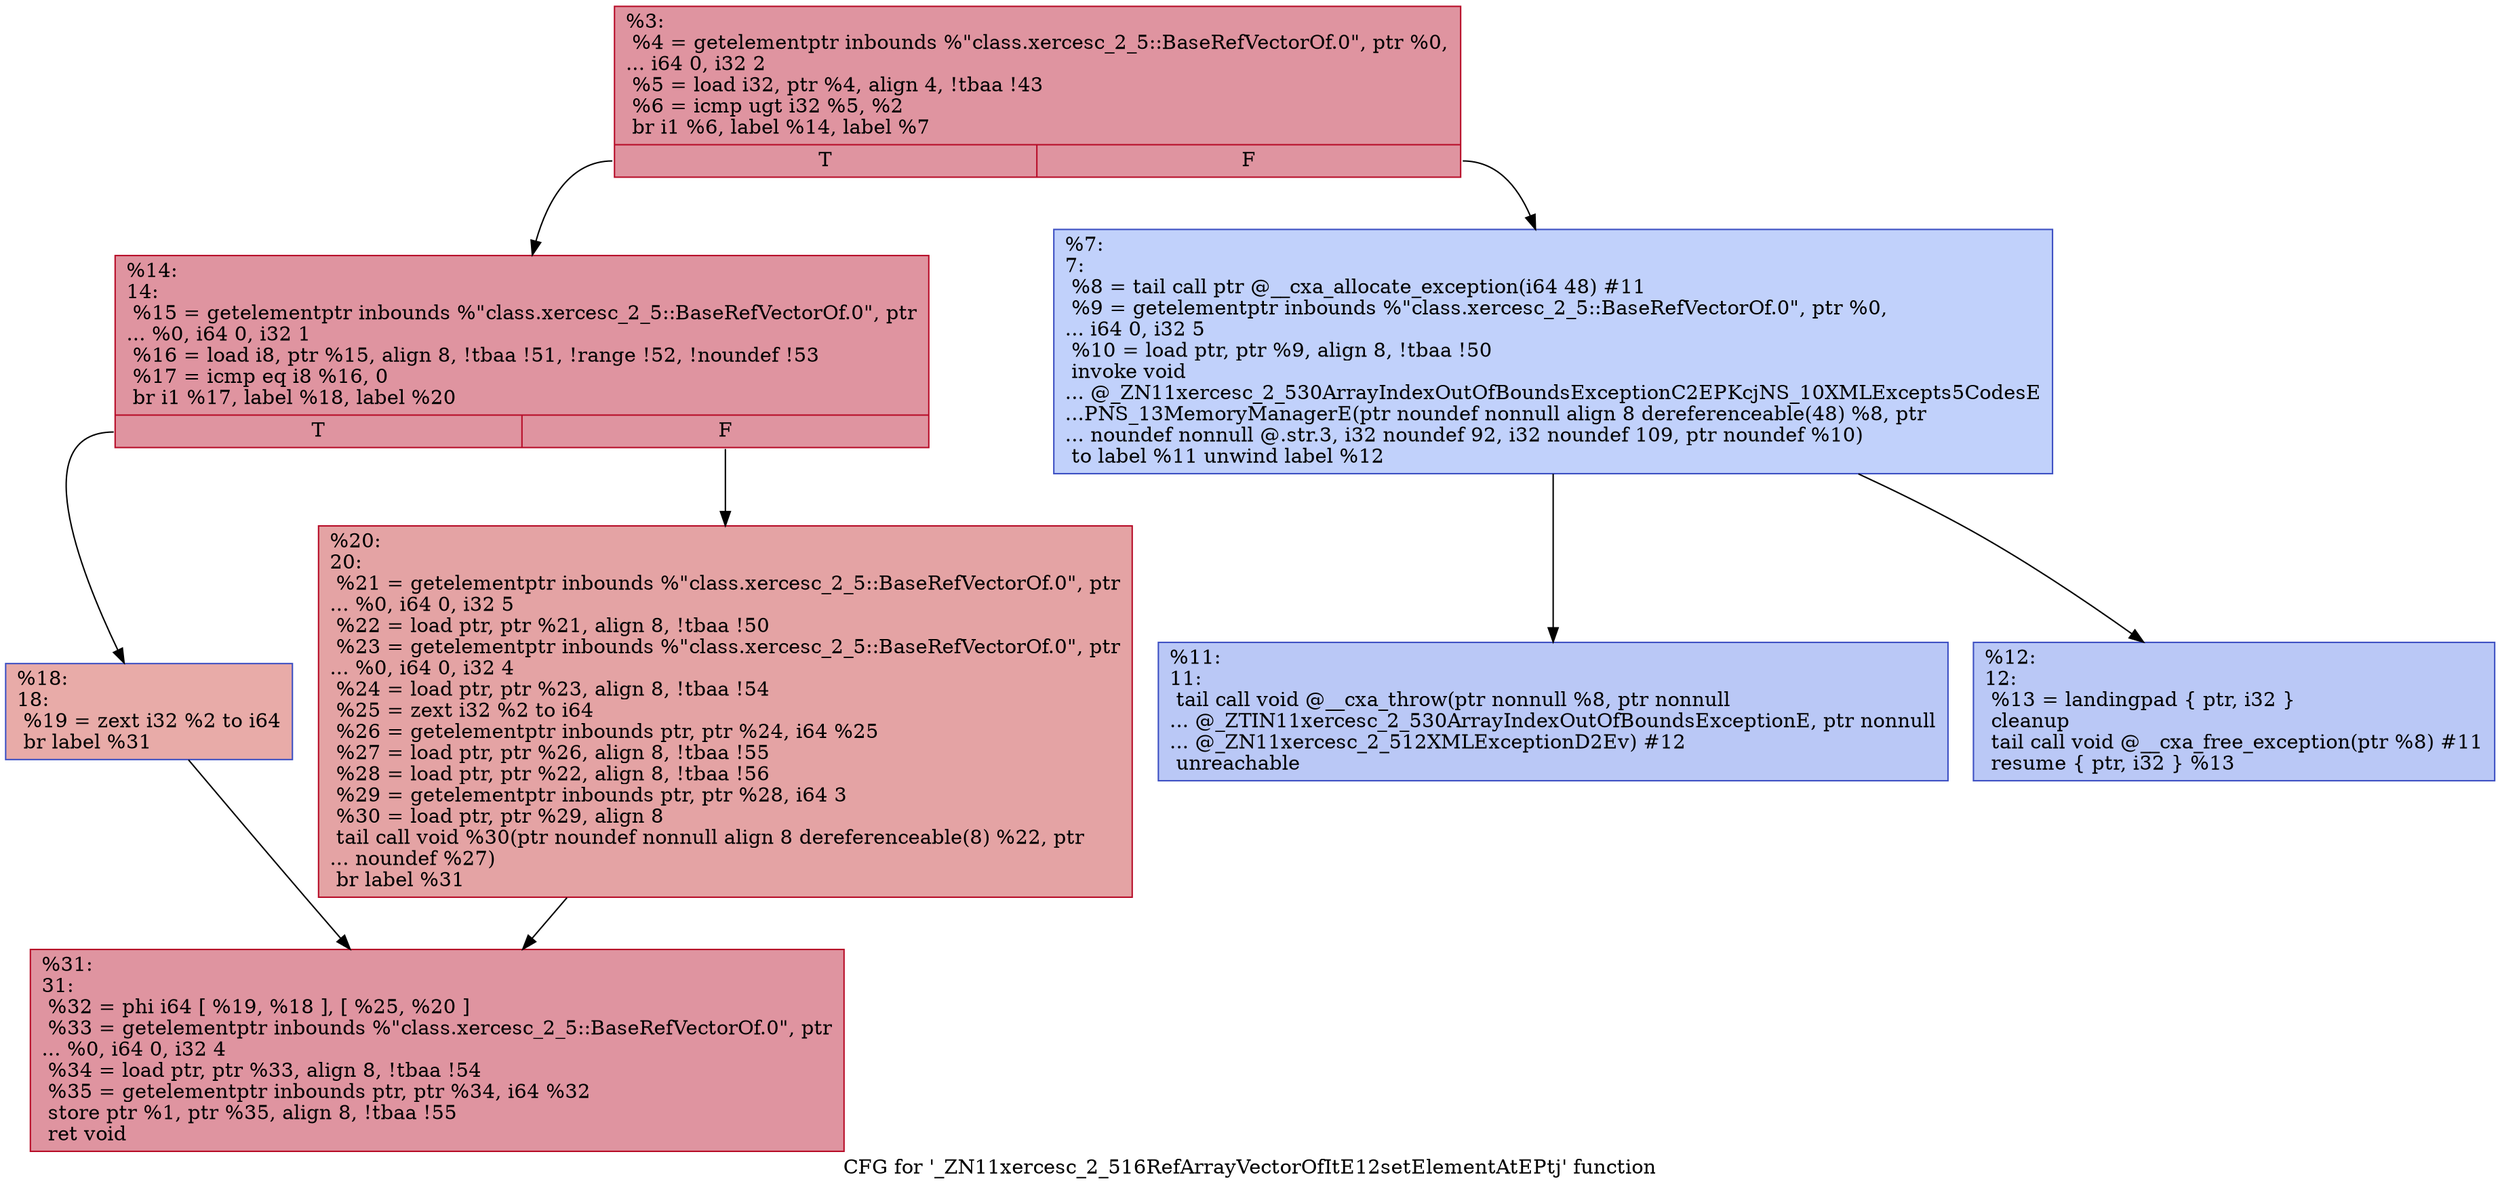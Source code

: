 digraph "CFG for '_ZN11xercesc_2_516RefArrayVectorOfItE12setElementAtEPtj' function" {
	label="CFG for '_ZN11xercesc_2_516RefArrayVectorOfItE12setElementAtEPtj' function";

	Node0x560876e10c50 [shape=record,color="#b70d28ff", style=filled, fillcolor="#b70d2870",label="{%3:\l  %4 = getelementptr inbounds %\"class.xercesc_2_5::BaseRefVectorOf.0\", ptr %0,\l... i64 0, i32 2\l  %5 = load i32, ptr %4, align 4, !tbaa !43\l  %6 = icmp ugt i32 %5, %2\l  br i1 %6, label %14, label %7\l|{<s0>T|<s1>F}}"];
	Node0x560876e10c50:s0 -> Node0x560876e10e20;
	Node0x560876e10c50:s1 -> Node0x560876e10e70;
	Node0x560876e10e70 [shape=record,color="#3d50c3ff", style=filled, fillcolor="#7396f570",label="{%7:\l7:                                                \l  %8 = tail call ptr @__cxa_allocate_exception(i64 48) #11\l  %9 = getelementptr inbounds %\"class.xercesc_2_5::BaseRefVectorOf.0\", ptr %0,\l... i64 0, i32 5\l  %10 = load ptr, ptr %9, align 8, !tbaa !50\l  invoke void\l... @_ZN11xercesc_2_530ArrayIndexOutOfBoundsExceptionC2EPKcjNS_10XMLExcepts5CodesE\l...PNS_13MemoryManagerE(ptr noundef nonnull align 8 dereferenceable(48) %8, ptr\l... noundef nonnull @.str.3, i32 noundef 92, i32 noundef 109, ptr noundef %10)\l          to label %11 unwind label %12\l}"];
	Node0x560876e10e70 -> Node0x560876e10d60;
	Node0x560876e10e70 -> Node0x560876e112c0;
	Node0x560876e10d60 [shape=record,color="#3d50c3ff", style=filled, fillcolor="#6282ea70",label="{%11:\l11:                                               \l  tail call void @__cxa_throw(ptr nonnull %8, ptr nonnull\l... @_ZTIN11xercesc_2_530ArrayIndexOutOfBoundsExceptionE, ptr nonnull\l... @_ZN11xercesc_2_512XMLExceptionD2Ev) #12\l  unreachable\l}"];
	Node0x560876e112c0 [shape=record,color="#3d50c3ff", style=filled, fillcolor="#6282ea70",label="{%12:\l12:                                               \l  %13 = landingpad \{ ptr, i32 \}\l          cleanup\l  tail call void @__cxa_free_exception(ptr %8) #11\l  resume \{ ptr, i32 \} %13\l}"];
	Node0x560876e10e20 [shape=record,color="#b70d28ff", style=filled, fillcolor="#b70d2870",label="{%14:\l14:                                               \l  %15 = getelementptr inbounds %\"class.xercesc_2_5::BaseRefVectorOf.0\", ptr\l... %0, i64 0, i32 1\l  %16 = load i8, ptr %15, align 8, !tbaa !51, !range !52, !noundef !53\l  %17 = icmp eq i8 %16, 0\l  br i1 %17, label %18, label %20\l|{<s0>T|<s1>F}}"];
	Node0x560876e10e20:s0 -> Node0x560876e11940;
	Node0x560876e10e20:s1 -> Node0x560876e11990;
	Node0x560876e11940 [shape=record,color="#3d50c3ff", style=filled, fillcolor="#cc403a70",label="{%18:\l18:                                               \l  %19 = zext i32 %2 to i64\l  br label %31\l}"];
	Node0x560876e11940 -> Node0x560876e11b00;
	Node0x560876e11990 [shape=record,color="#b70d28ff", style=filled, fillcolor="#c32e3170",label="{%20:\l20:                                               \l  %21 = getelementptr inbounds %\"class.xercesc_2_5::BaseRefVectorOf.0\", ptr\l... %0, i64 0, i32 5\l  %22 = load ptr, ptr %21, align 8, !tbaa !50\l  %23 = getelementptr inbounds %\"class.xercesc_2_5::BaseRefVectorOf.0\", ptr\l... %0, i64 0, i32 4\l  %24 = load ptr, ptr %23, align 8, !tbaa !54\l  %25 = zext i32 %2 to i64\l  %26 = getelementptr inbounds ptr, ptr %24, i64 %25\l  %27 = load ptr, ptr %26, align 8, !tbaa !55\l  %28 = load ptr, ptr %22, align 8, !tbaa !56\l  %29 = getelementptr inbounds ptr, ptr %28, i64 3\l  %30 = load ptr, ptr %29, align 8\l  tail call void %30(ptr noundef nonnull align 8 dereferenceable(8) %22, ptr\l... noundef %27)\l  br label %31\l}"];
	Node0x560876e11990 -> Node0x560876e11b00;
	Node0x560876e11b00 [shape=record,color="#b70d28ff", style=filled, fillcolor="#b70d2870",label="{%31:\l31:                                               \l  %32 = phi i64 [ %19, %18 ], [ %25, %20 ]\l  %33 = getelementptr inbounds %\"class.xercesc_2_5::BaseRefVectorOf.0\", ptr\l... %0, i64 0, i32 4\l  %34 = load ptr, ptr %33, align 8, !tbaa !54\l  %35 = getelementptr inbounds ptr, ptr %34, i64 %32\l  store ptr %1, ptr %35, align 8, !tbaa !55\l  ret void\l}"];
}
